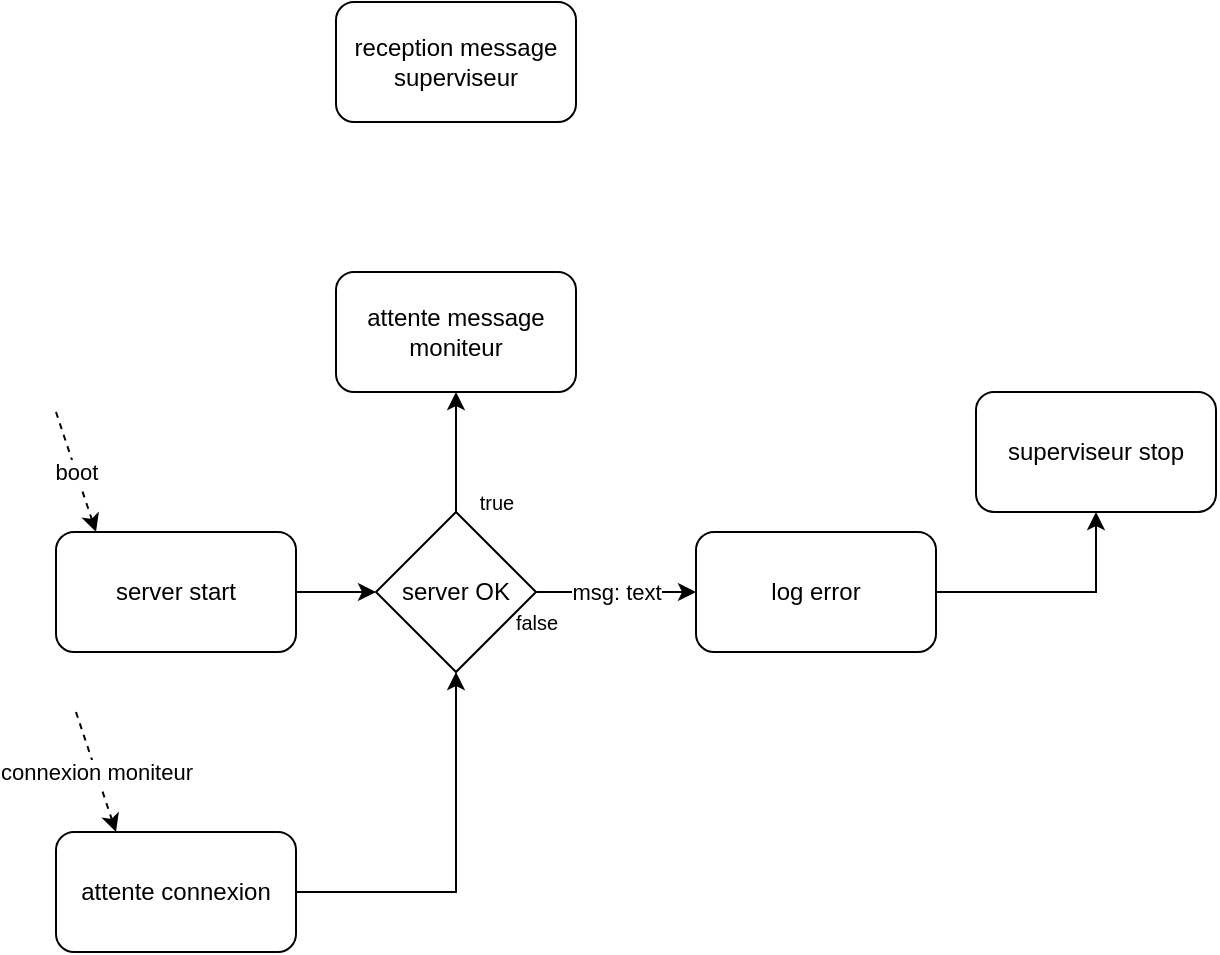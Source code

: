 <mxfile version="26.0.11">
  <diagram name="Página-1" id="4tocdNHXQyfJhY8xTT4W">
    <mxGraphModel dx="618" dy="338" grid="1" gridSize="10" guides="1" tooltips="1" connect="1" arrows="1" fold="1" page="1" pageScale="1" pageWidth="827" pageHeight="1169" math="0" shadow="0">
      <root>
        <mxCell id="0" />
        <mxCell id="1" parent="0" />
        <mxCell id="DMMIwIHXWrDCRE8GU1jV-19" style="edgeStyle=orthogonalEdgeStyle;rounded=0;orthogonalLoop=1;jettySize=auto;html=1;exitX=1;exitY=0.5;exitDx=0;exitDy=0;entryX=0;entryY=0.5;entryDx=0;entryDy=0;" edge="1" parent="1" source="DMMIwIHXWrDCRE8GU1jV-2" target="DMMIwIHXWrDCRE8GU1jV-17">
          <mxGeometry relative="1" as="geometry" />
        </mxCell>
        <mxCell id="DMMIwIHXWrDCRE8GU1jV-2" value="server start" style="rounded=1;whiteSpace=wrap;html=1;" vertex="1" parent="1">
          <mxGeometry x="123" y="545" width="120" height="60" as="geometry" />
        </mxCell>
        <mxCell id="DMMIwIHXWrDCRE8GU1jV-11" value="" style="endArrow=classic;html=1;rounded=0;entryX=0.25;entryY=0;entryDx=0;entryDy=0;dashed=1;" edge="1" parent="1">
          <mxGeometry relative="1" as="geometry">
            <mxPoint x="123" y="485" as="sourcePoint" />
            <mxPoint x="143" y="545" as="targetPoint" />
          </mxGeometry>
        </mxCell>
        <mxCell id="DMMIwIHXWrDCRE8GU1jV-12" value="boot" style="edgeLabel;resizable=0;html=1;;align=center;verticalAlign=middle;" connectable="0" vertex="1" parent="DMMIwIHXWrDCRE8GU1jV-11">
          <mxGeometry relative="1" as="geometry" />
        </mxCell>
        <mxCell id="DMMIwIHXWrDCRE8GU1jV-22" style="edgeStyle=orthogonalEdgeStyle;rounded=0;orthogonalLoop=1;jettySize=auto;html=1;" edge="1" parent="1" source="DMMIwIHXWrDCRE8GU1jV-16" target="DMMIwIHXWrDCRE8GU1jV-24">
          <mxGeometry relative="1" as="geometry">
            <mxPoint x="633" y="525" as="targetPoint" />
          </mxGeometry>
        </mxCell>
        <mxCell id="DMMIwIHXWrDCRE8GU1jV-16" value="log error" style="rounded=1;whiteSpace=wrap;html=1;" vertex="1" parent="1">
          <mxGeometry x="443" y="545" width="120" height="60" as="geometry" />
        </mxCell>
        <mxCell id="DMMIwIHXWrDCRE8GU1jV-34" style="edgeStyle=orthogonalEdgeStyle;rounded=0;orthogonalLoop=1;jettySize=auto;html=1;exitX=0.5;exitY=0;exitDx=0;exitDy=0;entryX=0.5;entryY=1;entryDx=0;entryDy=0;" edge="1" parent="1" source="DMMIwIHXWrDCRE8GU1jV-17" target="DMMIwIHXWrDCRE8GU1jV-38">
          <mxGeometry relative="1" as="geometry">
            <mxPoint x="323.235" y="445" as="targetPoint" />
          </mxGeometry>
        </mxCell>
        <mxCell id="DMMIwIHXWrDCRE8GU1jV-17" value="server OK" style="rhombus;whiteSpace=wrap;html=1;" vertex="1" parent="1">
          <mxGeometry x="283" y="535" width="80" height="80" as="geometry" />
        </mxCell>
        <mxCell id="DMMIwIHXWrDCRE8GU1jV-20" value="" style="endArrow=classic;html=1;rounded=0;entryX=0;entryY=0.5;entryDx=0;entryDy=0;exitX=1;exitY=0.5;exitDx=0;exitDy=0;" edge="1" parent="1" source="DMMIwIHXWrDCRE8GU1jV-17" target="DMMIwIHXWrDCRE8GU1jV-16">
          <mxGeometry relative="1" as="geometry">
            <mxPoint x="333" y="605" as="sourcePoint" />
            <mxPoint x="503" y="605" as="targetPoint" />
          </mxGeometry>
        </mxCell>
        <mxCell id="DMMIwIHXWrDCRE8GU1jV-21" value="msg: text" style="edgeLabel;resizable=0;html=1;;align=center;verticalAlign=middle;" connectable="0" vertex="1" parent="DMMIwIHXWrDCRE8GU1jV-20">
          <mxGeometry relative="1" as="geometry" />
        </mxCell>
        <mxCell id="DMMIwIHXWrDCRE8GU1jV-24" value="superviseur stop" style="rounded=1;whiteSpace=wrap;html=1;" vertex="1" parent="1">
          <mxGeometry x="583" y="475" width="120" height="60" as="geometry" />
        </mxCell>
        <mxCell id="DMMIwIHXWrDCRE8GU1jV-25" value="&lt;font style=&quot;font-size: 10px;&quot;&gt;false&lt;/font&gt;" style="text;html=1;align=center;verticalAlign=middle;resizable=0;points=[];autosize=1;strokeColor=none;fillColor=none;" vertex="1" parent="1">
          <mxGeometry x="343" y="575" width="40" height="30" as="geometry" />
        </mxCell>
        <mxCell id="DMMIwIHXWrDCRE8GU1jV-30" style="edgeStyle=orthogonalEdgeStyle;rounded=0;orthogonalLoop=1;jettySize=auto;html=1;entryX=0.5;entryY=1;entryDx=0;entryDy=0;" edge="1" parent="1" source="DMMIwIHXWrDCRE8GU1jV-26" target="DMMIwIHXWrDCRE8GU1jV-17">
          <mxGeometry relative="1" as="geometry" />
        </mxCell>
        <mxCell id="DMMIwIHXWrDCRE8GU1jV-26" value="attente connexion" style="rounded=1;whiteSpace=wrap;html=1;" vertex="1" parent="1">
          <mxGeometry x="123" y="695" width="120" height="60" as="geometry" />
        </mxCell>
        <mxCell id="DMMIwIHXWrDCRE8GU1jV-27" value="" style="endArrow=classic;html=1;rounded=0;entryX=0.25;entryY=0;entryDx=0;entryDy=0;dashed=1;" edge="1" parent="1" target="DMMIwIHXWrDCRE8GU1jV-26">
          <mxGeometry relative="1" as="geometry">
            <mxPoint x="133" y="635" as="sourcePoint" />
            <mxPoint x="143" y="675" as="targetPoint" />
          </mxGeometry>
        </mxCell>
        <mxCell id="DMMIwIHXWrDCRE8GU1jV-28" value="connexion moniteur" style="edgeLabel;resizable=0;html=1;;align=center;verticalAlign=middle;" connectable="0" vertex="1" parent="DMMIwIHXWrDCRE8GU1jV-27">
          <mxGeometry relative="1" as="geometry" />
        </mxCell>
        <mxCell id="DMMIwIHXWrDCRE8GU1jV-35" value="&lt;font style=&quot;font-size: 10px;&quot;&gt;true&lt;/font&gt;" style="text;html=1;align=center;verticalAlign=middle;resizable=0;points=[];autosize=1;strokeColor=none;fillColor=none;" vertex="1" parent="1">
          <mxGeometry x="323" y="515" width="40" height="30" as="geometry" />
        </mxCell>
        <mxCell id="DMMIwIHXWrDCRE8GU1jV-38" value="attente message moniteur" style="rounded=1;whiteSpace=wrap;html=1;" vertex="1" parent="1">
          <mxGeometry x="263" y="415" width="120" height="60" as="geometry" />
        </mxCell>
        <mxCell id="DMMIwIHXWrDCRE8GU1jV-39" value="reception message superviseur" style="rounded=1;whiteSpace=wrap;html=1;" vertex="1" parent="1">
          <mxGeometry x="263" y="280" width="120" height="60" as="geometry" />
        </mxCell>
      </root>
    </mxGraphModel>
  </diagram>
</mxfile>
